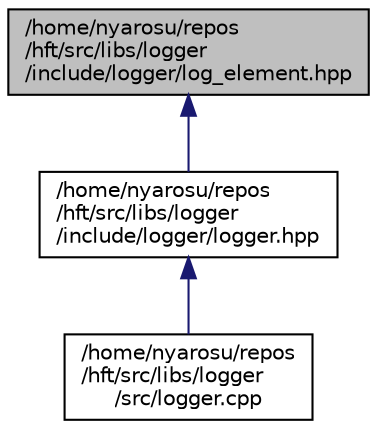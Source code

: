 digraph "/home/nyarosu/repos/hft/src/libs/logger/include/logger/log_element.hpp"
{
 // LATEX_PDF_SIZE
  edge [fontname="Helvetica",fontsize="10",labelfontname="Helvetica",labelfontsize="10"];
  node [fontname="Helvetica",fontsize="10",shape=record];
  Node1 [label="/home/nyarosu/repos\l/hft/src/libs/logger\l/include/logger/log_element.hpp",height=0.2,width=0.4,color="black", fillcolor="grey75", style="filled", fontcolor="black",tooltip=" "];
  Node1 -> Node2 [dir="back",color="midnightblue",fontsize="10",style="solid",fontname="Helvetica"];
  Node2 [label="/home/nyarosu/repos\l/hft/src/libs/logger\l/include/logger/logger.hpp",height=0.2,width=0.4,color="black", fillcolor="white", style="filled",URL="$logger_8hpp.html",tooltip="Public interface of logger class."];
  Node2 -> Node3 [dir="back",color="midnightblue",fontsize="10",style="solid",fontname="Helvetica"];
  Node3 [label="/home/nyarosu/repos\l/hft/src/libs/logger\l/src/logger.cpp",height=0.2,width=0.4,color="black", fillcolor="white", style="filled",URL="$logger_8cpp.html",tooltip="Implementation of logger class."];
}
